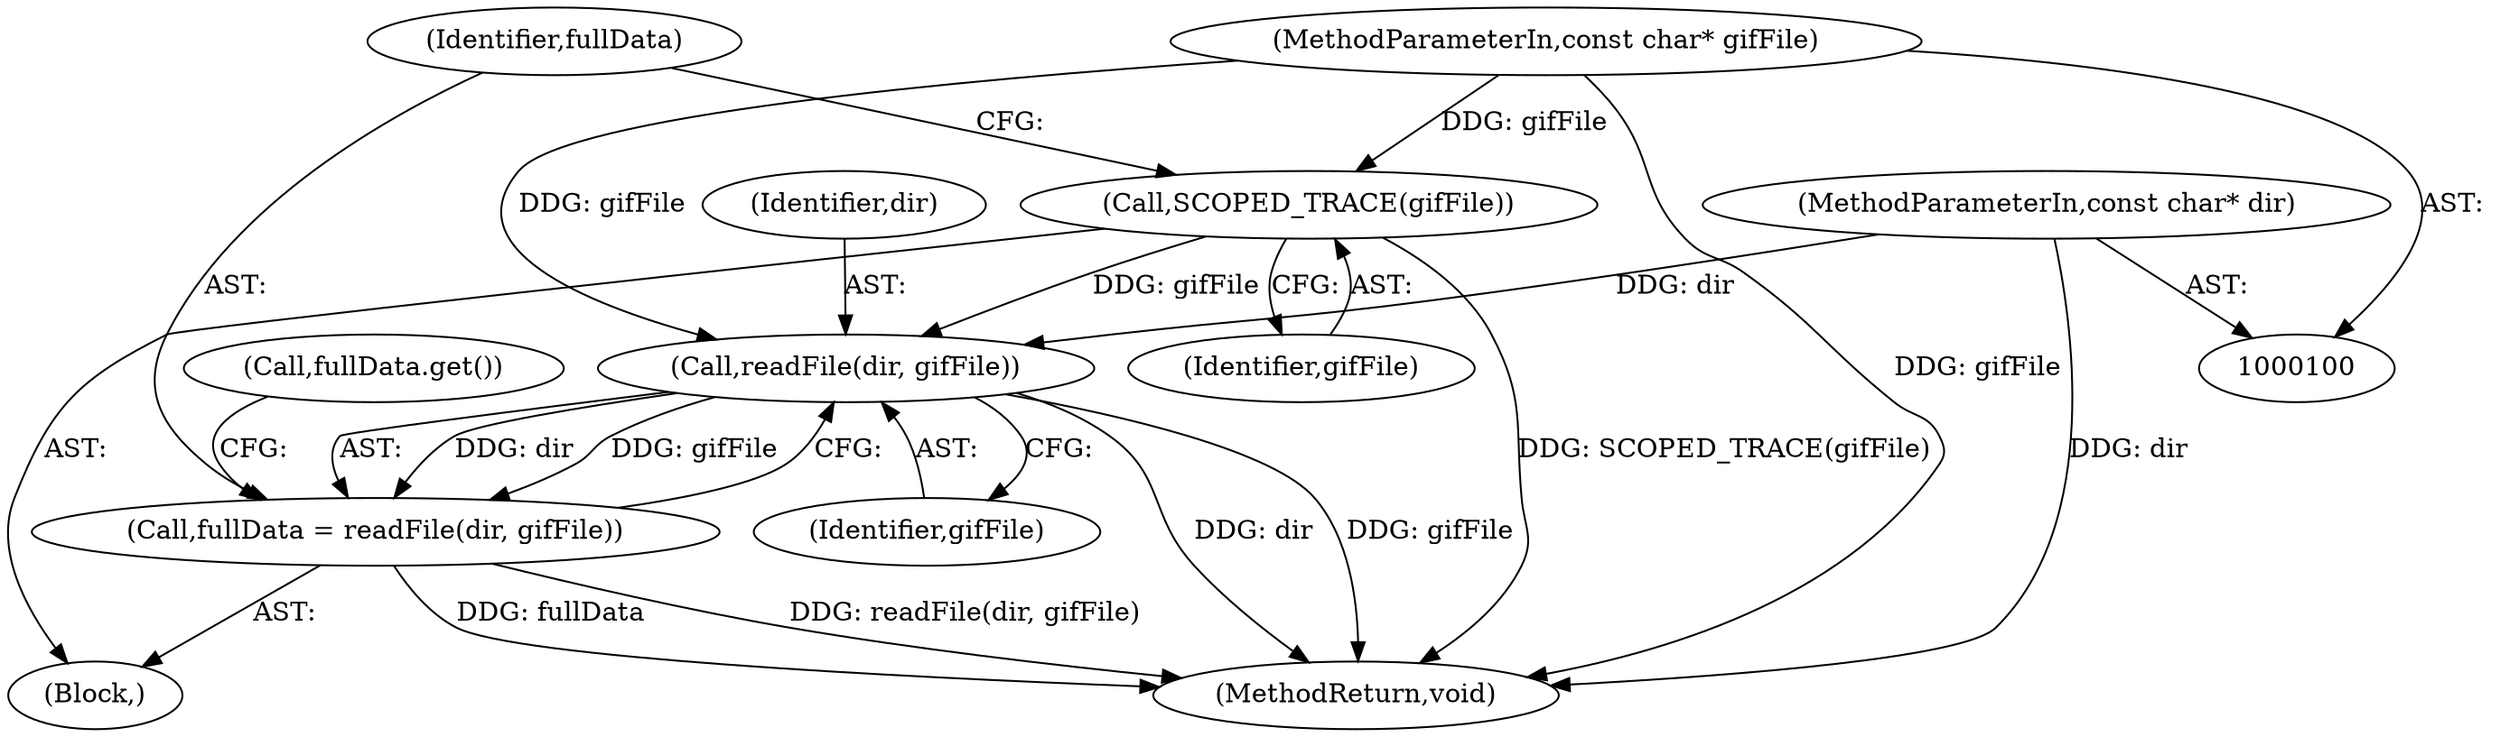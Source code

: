 digraph "0_Chrome_4f9c9adef4036aff60b734b4a0045c43c320fe1d_1@API" {
"1000109" [label="(Call,readFile(dir, gifFile))"];
"1000101" [label="(MethodParameterIn,const char* dir)"];
"1000104" [label="(Call,SCOPED_TRACE(gifFile))"];
"1000102" [label="(MethodParameterIn,const char* gifFile)"];
"1000107" [label="(Call,fullData = readFile(dir, gifFile))"];
"1000102" [label="(MethodParameterIn,const char* gifFile)"];
"1000113" [label="(Call,fullData.get())"];
"1000109" [label="(Call,readFile(dir, gifFile))"];
"1000107" [label="(Call,fullData = readFile(dir, gifFile))"];
"1000103" [label="(Block,)"];
"1000111" [label="(Identifier,gifFile)"];
"1000110" [label="(Identifier,dir)"];
"1000101" [label="(MethodParameterIn,const char* dir)"];
"1000105" [label="(Identifier,gifFile)"];
"1000104" [label="(Call,SCOPED_TRACE(gifFile))"];
"1000214" [label="(MethodReturn,void)"];
"1000108" [label="(Identifier,fullData)"];
"1000109" -> "1000107"  [label="AST: "];
"1000109" -> "1000111"  [label="CFG: "];
"1000110" -> "1000109"  [label="AST: "];
"1000111" -> "1000109"  [label="AST: "];
"1000107" -> "1000109"  [label="CFG: "];
"1000109" -> "1000214"  [label="DDG: dir"];
"1000109" -> "1000214"  [label="DDG: gifFile"];
"1000109" -> "1000107"  [label="DDG: dir"];
"1000109" -> "1000107"  [label="DDG: gifFile"];
"1000101" -> "1000109"  [label="DDG: dir"];
"1000104" -> "1000109"  [label="DDG: gifFile"];
"1000102" -> "1000109"  [label="DDG: gifFile"];
"1000101" -> "1000100"  [label="AST: "];
"1000101" -> "1000214"  [label="DDG: dir"];
"1000104" -> "1000103"  [label="AST: "];
"1000104" -> "1000105"  [label="CFG: "];
"1000105" -> "1000104"  [label="AST: "];
"1000108" -> "1000104"  [label="CFG: "];
"1000104" -> "1000214"  [label="DDG: SCOPED_TRACE(gifFile)"];
"1000102" -> "1000104"  [label="DDG: gifFile"];
"1000102" -> "1000100"  [label="AST: "];
"1000102" -> "1000214"  [label="DDG: gifFile"];
"1000107" -> "1000103"  [label="AST: "];
"1000108" -> "1000107"  [label="AST: "];
"1000113" -> "1000107"  [label="CFG: "];
"1000107" -> "1000214"  [label="DDG: readFile(dir, gifFile)"];
"1000107" -> "1000214"  [label="DDG: fullData"];
}
